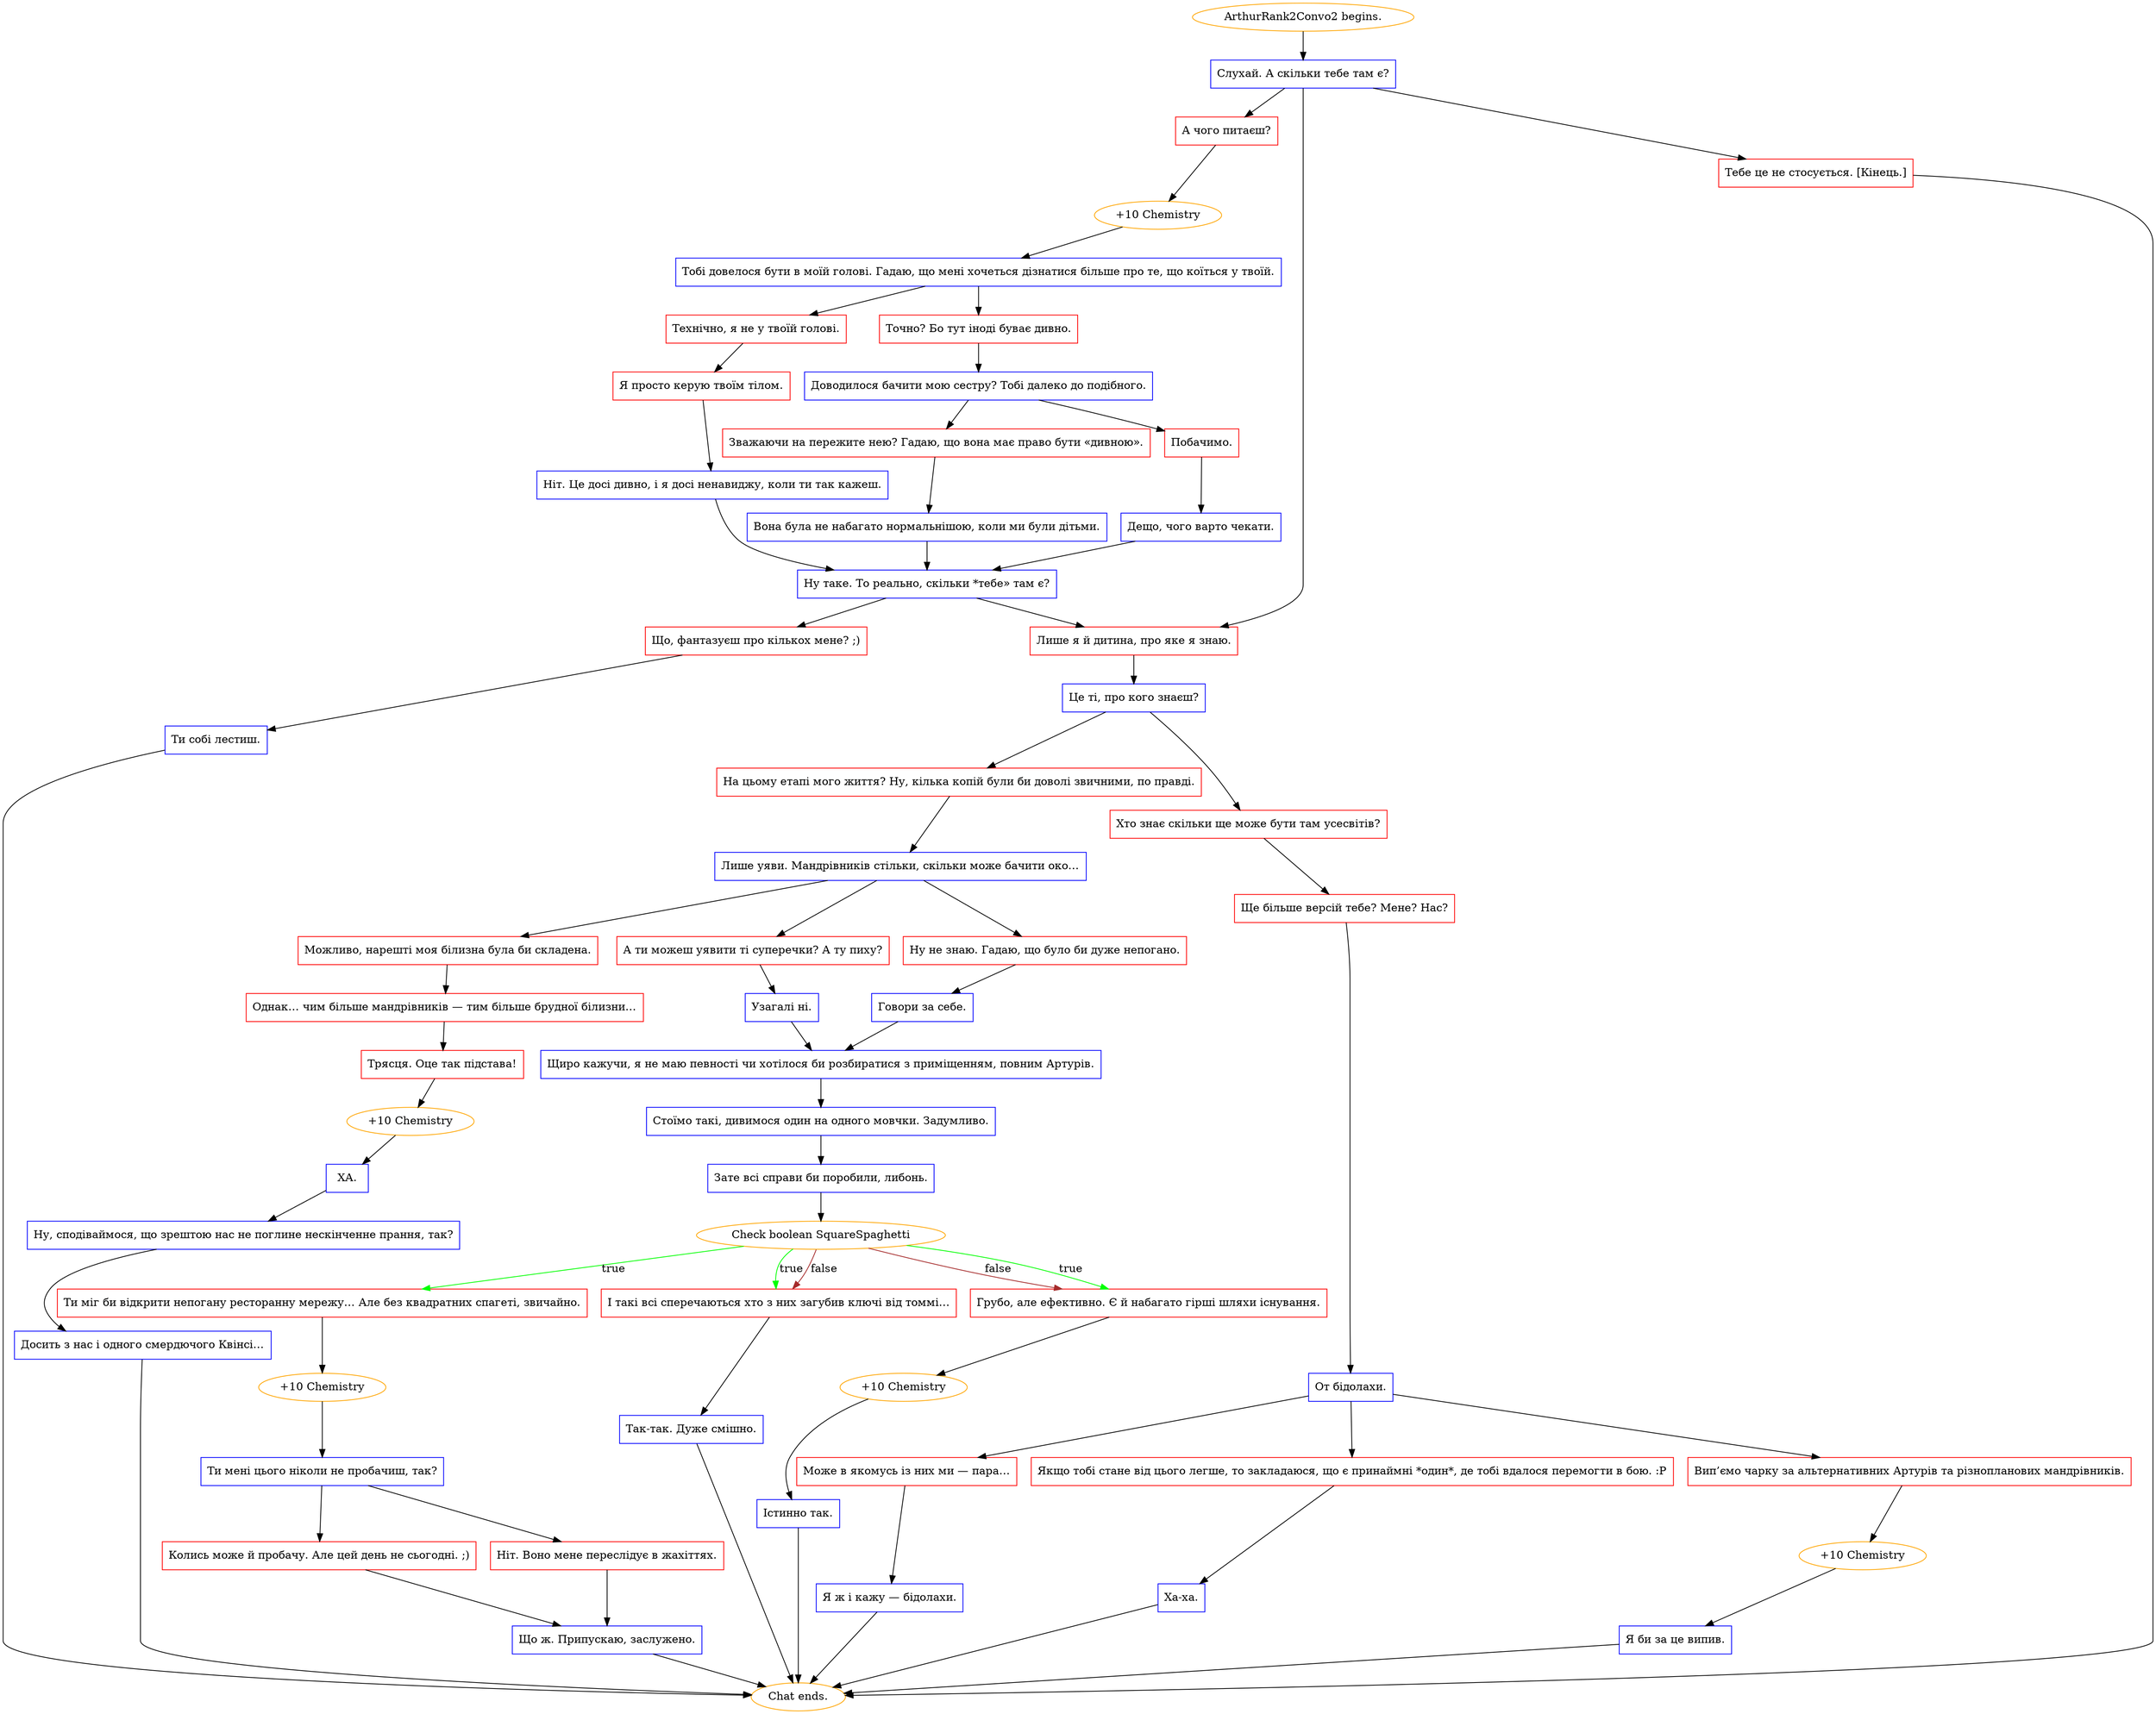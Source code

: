 digraph {
	"ArthurRank2Convo2 begins." [color=orange];
		"ArthurRank2Convo2 begins." -> j2420059402;
	j2420059402 [label="Слухай. А скільки тебе там є?",shape=box,color=blue];
		j2420059402 -> j2049754511;
		j2420059402 -> j3471829405;
		j2420059402 -> j919164490;
	j2049754511 [label="А чого питаєш?",shape=box,color=red];
		j2049754511 -> j64106285;
	j3471829405 [label="Тебе це не стосується. [Кінець.]",shape=box,color=red];
		j3471829405 -> "Chat ends.";
	j919164490 [label="Лише я й дитина, про яке я знаю.",shape=box,color=red];
		j919164490 -> j3440154422;
	j64106285 [label="+10 Chemistry",color=orange];
		j64106285 -> j2839225668;
	"Chat ends." [color=orange];
	j3440154422 [label="Це ті, про кого знаєш?",shape=box,color=blue];
		j3440154422 -> j1879434155;
		j3440154422 -> j1268899193;
	j2839225668 [label="Тобі довелося бути в моїй голові. Гадаю, що мені хочеться дізнатися більше про те, що коїться у твоїй.",shape=box,color=blue];
		j2839225668 -> j4285972354;
		j2839225668 -> j1176133701;
	j1879434155 [label="На цьому етапі мого життя? Ну, кілька копій були би доволі звичними, по правді.",shape=box,color=red];
		j1879434155 -> j619979284;
	j1268899193 [label="Хто знає скільки ще може бути там усесвітів?",shape=box,color=red];
		j1268899193 -> j845866359;
	j4285972354 [label="Технічно, я не у твоїй голові.",shape=box,color=red];
		j4285972354 -> j1902420575;
	j1176133701 [label="Точно? Бо тут іноді буває дивно.",shape=box,color=red];
		j1176133701 -> j4063844846;
	j619979284 [label="Лише уяви. Мандрівників стільки, скільки може бачити око…",shape=box,color=blue];
		j619979284 -> j3167157990;
		j619979284 -> j1828466265;
		j619979284 -> j3945232186;
	j845866359 [label="Ще більше версій тебе? Мене? Нас?",shape=box,color=red];
		j845866359 -> j945478223;
	j1902420575 [label="Я просто керую твоїм тілом.",shape=box,color=red];
		j1902420575 -> j1153063911;
	j4063844846 [label="Доводилося бачити мою сестру? Тобі далеко до подібного.",shape=box,color=blue];
		j4063844846 -> j218107092;
		j4063844846 -> j2687984233;
	j3167157990 [label="Можливо, нарешті моя білизна була би складена.",shape=box,color=red];
		j3167157990 -> j896216313;
	j1828466265 [label="А ти можеш уявити ті суперечки? А ту пиху?",shape=box,color=red];
		j1828466265 -> j946917410;
	j3945232186 [label="Ну не знаю. Гадаю, що було би дуже непогано.",shape=box,color=red];
		j3945232186 -> j2972146573;
	j945478223 [label="От бідолахи.",shape=box,color=blue];
		j945478223 -> j2230450565;
		j945478223 -> j367427449;
		j945478223 -> j3843810112;
	j1153063911 [label="Ніт. Це досі дивно, і я досі ненавиджу, коли ти так кажеш.",shape=box,color=blue];
		j1153063911 -> j2431701295;
	j218107092 [label="Зважаючи на пережите нею? Гадаю, що вона має право бути «дивною».",shape=box,color=red];
		j218107092 -> j2480318998;
	j2687984233 [label="Побачимо.",shape=box,color=red];
		j2687984233 -> j2860546708;
	j896216313 [label="Однак… чим більше мандрівників — тим більше брудної білизни…",shape=box,color=red];
		j896216313 -> j3576262079;
	j946917410 [label="Узагалі ні.",shape=box,color=blue];
		j946917410 -> j2995153405;
	j2972146573 [label="Говори за себе.",shape=box,color=blue];
		j2972146573 -> j2995153405;
	j2230450565 [label="Може в якомусь із них ми — пара…",shape=box,color=red];
		j2230450565 -> j1357786032;
	j367427449 [label="Якщо тобі стане від цього легше, то закладаюся, що є принаймні *один*, де тобі вдалося перемогти в бою. :Р",shape=box,color=red];
		j367427449 -> j2789137525;
	j3843810112 [label="Вип’ємо чарку за альтернативних Артурів та різнопланових мандрівників.",shape=box,color=red];
		j3843810112 -> j3253807701;
	j2431701295 [label="Ну таке. То реально, скільки *тебе» там є?",shape=box,color=blue];
		j2431701295 -> j631690890;
		j2431701295 -> j919164490;
	j2480318998 [label="Вона була не набагато нормальнішою, коли ми були дітьми.",shape=box,color=blue];
		j2480318998 -> j2431701295;
	j2860546708 [label="Дещо, чого варто чекати.",shape=box,color=blue];
		j2860546708 -> j2431701295;
	j3576262079 [label="Трясця. Оце так підстава!",shape=box,color=red];
		j3576262079 -> j37628437;
	j2995153405 [label="Щиро кажучи, я не маю певності чи хотілося би розбиратися з приміщенням, повним Артурів.",shape=box,color=blue];
		j2995153405 -> j90723822;
	j1357786032 [label="Я ж і кажу — бідолахи.",shape=box,color=blue];
		j1357786032 -> "Chat ends.";
	j2789137525 [label="Ха-ха.",shape=box,color=blue];
		j2789137525 -> "Chat ends.";
	j3253807701 [label="+10 Chemistry",color=orange];
		j3253807701 -> j2838112915;
	j631690890 [label="Що, фантазуєш про кількох мене? ;)",shape=box,color=red];
		j631690890 -> j3166738361;
	j37628437 [label="+10 Chemistry",color=orange];
		j37628437 -> j103511754;
	j90723822 [label="Стоїмо такі, дивимося один на одного мовчки. Задумливо.",shape=box,color=blue];
		j90723822 -> j1036292072;
	j2838112915 [label="Я би за це випив.",shape=box,color=blue];
		j2838112915 -> "Chat ends.";
	j3166738361 [label="Ти собі лестиш.",shape=box,color=blue];
		j3166738361 -> "Chat ends.";
	j103511754 [label="ХА.",shape=box,color=blue];
		j103511754 -> j3626486432;
	j1036292072 [label="Зате всі справи би поробили, либонь.",shape=box,color=blue];
		j1036292072 -> j923225026;
	j3626486432 [label="Ну, сподіваймося, що зрештою нас не поглине нескінченне прання, так?",shape=box,color=blue];
		j3626486432 -> j1433926247;
	j923225026 [label="Check boolean SquareSpaghetti",color=orange];
		j923225026 -> j1504771041 [label=true,color=green];
		j923225026 -> j3022583172 [label=true,color=green];
		j923225026 -> j657357313 [label=true,color=green];
		j923225026 -> j3022583172 [label=false,color=brown];
		j923225026 -> j657357313 [label=false,color=brown];
	j1433926247 [label="Досить з нас і одного смердючого Квінсі…",shape=box,color=blue];
		j1433926247 -> "Chat ends.";
	j1504771041 [label="Ти міг би відкрити непогану ресторанну мережу… Але без квадратних спагеті, звичайно.",shape=box,color=red];
		j1504771041 -> j2655443158;
	j3022583172 [label="Грубо, але ефективно. Є й набагато гірші шляхи існування.",shape=box,color=red];
		j3022583172 -> j1877739935;
	j657357313 [label="І такі всі сперечаються хто з них загубив ключі від томмі…",shape=box,color=red];
		j657357313 -> j3271582092;
	j2655443158 [label="+10 Chemistry",color=orange];
		j2655443158 -> j195792942;
	j1877739935 [label="+10 Chemistry",color=orange];
		j1877739935 -> j3262802177;
	j3271582092 [label="Так-так. Дуже смішно.",shape=box,color=blue];
		j3271582092 -> "Chat ends.";
	j195792942 [label="Ти мені цього ніколи не пробачиш, так?",shape=box,color=blue];
		j195792942 -> j1326023865;
		j195792942 -> j2386426505;
	j3262802177 [label="Істинно так.",shape=box,color=blue];
		j3262802177 -> "Chat ends.";
	j1326023865 [label="Колись може й пробачу. Але цей день не сьогодні. ;)",shape=box,color=red];
		j1326023865 -> j1580507211;
	j2386426505 [label="Ніт. Воно мене переслідує в жахіттях.",shape=box,color=red];
		j2386426505 -> j1580507211;
	j1580507211 [label="Що ж. Припускаю, заслужено.",shape=box,color=blue];
		j1580507211 -> "Chat ends.";
}